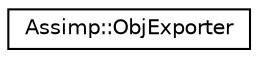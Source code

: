 digraph "Graphical Class Hierarchy"
{
  edge [fontname="Helvetica",fontsize="10",labelfontname="Helvetica",labelfontsize="10"];
  node [fontname="Helvetica",fontsize="10",shape=record];
  rankdir="LR";
  Node1 [label="Assimp::ObjExporter",height=0.2,width=0.4,color="black", fillcolor="white", style="filled",URL="$class_assimp_1_1_obj_exporter.html"];
}
